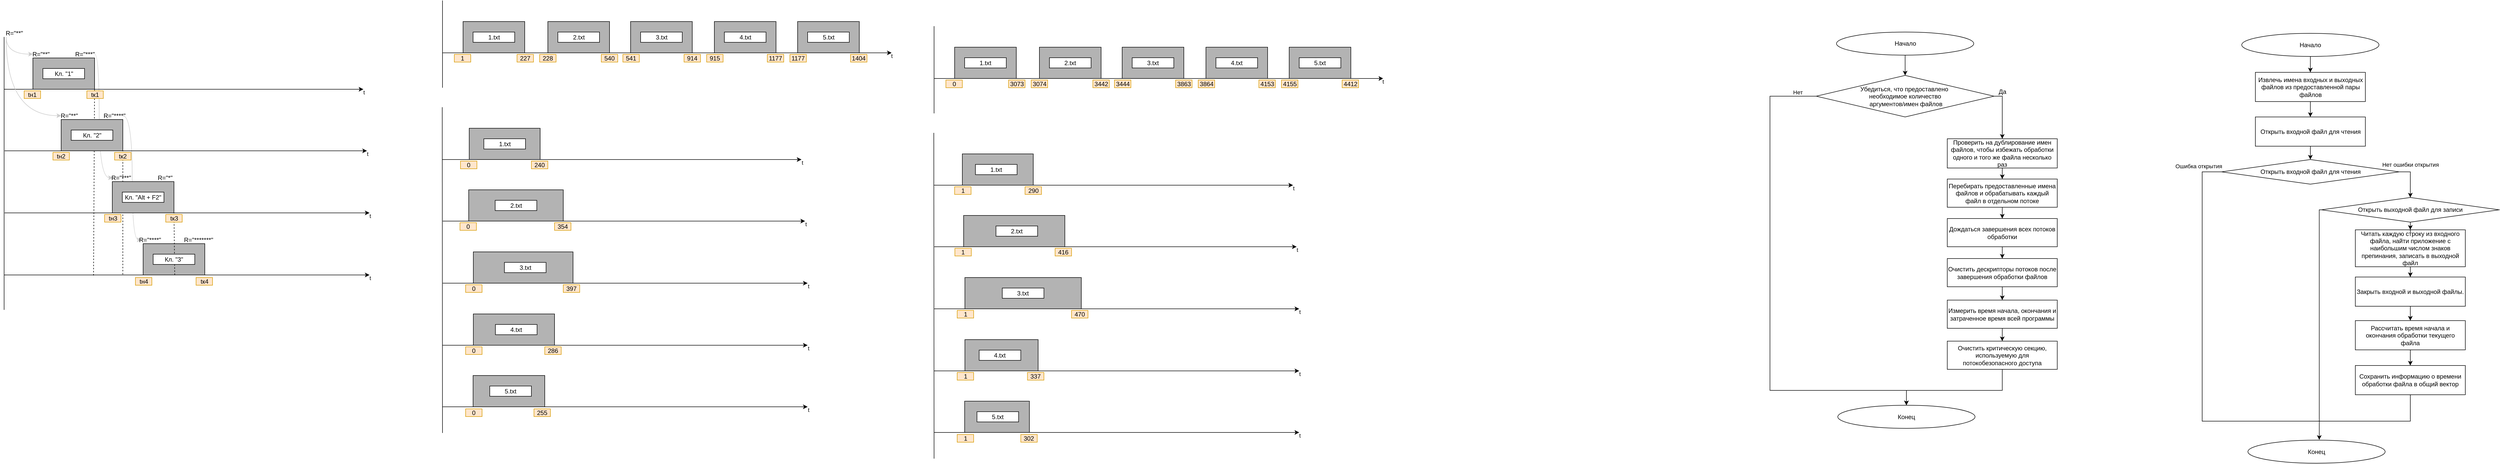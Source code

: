 <mxfile version="24.7.17">
  <diagram name="Страница — 1" id="N7Sg3UH5Ts3uhFPLQ2yA">
    <mxGraphModel dx="1604" dy="941" grid="0" gridSize="10" guides="1" tooltips="1" connect="1" arrows="1" fold="1" page="1" pageScale="1" pageWidth="827" pageHeight="1169" math="0" shadow="0">
      <root>
        <mxCell id="0" />
        <mxCell id="1" parent="0" />
        <mxCell id="wEMUQGd51u5xN57m91uB-100" value="" style="rounded=0;whiteSpace=wrap;html=1;fillColor=#B3B3B3;strokeColor=#000000;" parent="1" vertex="1">
          <mxGeometry x="927" y="386" width="184" height="61" as="geometry" />
        </mxCell>
        <mxCell id="5lqwtr8k2KFm3o20Jcil-53" value="" style="endArrow=classic;html=1;rounded=0;exitX=1;exitY=0.5;exitDx=0;exitDy=0;entryX=0;entryY=0.5;entryDx=0;entryDy=0;edgeStyle=orthogonalEdgeStyle;curved=1;strokeColor=#CCCCCC;" parent="1" source="5lqwtr8k2KFm3o20Jcil-29" target="5lqwtr8k2KFm3o20Jcil-50" edge="1">
          <mxGeometry width="50" height="50" relative="1" as="geometry">
            <mxPoint x="315" y="272" as="sourcePoint" />
            <mxPoint x="365" y="222" as="targetPoint" />
          </mxGeometry>
        </mxCell>
        <mxCell id="5lqwtr8k2KFm3o20Jcil-49" value="" style="endArrow=classic;html=1;rounded=0;exitX=1;exitY=0.5;exitDx=0;exitDy=0;entryX=0;entryY=0.5;entryDx=0;entryDy=0;edgeStyle=orthogonalEdgeStyle;curved=1;strokeColor=#CCCCCC;" parent="1" source="5lqwtr8k2KFm3o20Jcil-25" target="5lqwtr8k2KFm3o20Jcil-40" edge="1">
          <mxGeometry width="50" height="50" relative="1" as="geometry">
            <mxPoint x="257" y="158" as="sourcePoint" />
            <mxPoint x="307" y="108" as="targetPoint" />
            <Array as="points">
              <mxPoint x="208" y="122" />
              <mxPoint x="208" y="362" />
            </Array>
          </mxGeometry>
        </mxCell>
        <mxCell id="5lqwtr8k2KFm3o20Jcil-17" value="" style="endArrow=none;dashed=1;html=1;rounded=0;entryX=1;entryY=1;entryDx=0;entryDy=0;" parent="1" target="5lqwtr8k2KFm3o20Jcil-13" edge="1">
          <mxGeometry width="50" height="50" relative="1" as="geometry">
            <mxPoint x="254" y="551" as="sourcePoint" />
            <mxPoint x="209" y="200" as="targetPoint" />
          </mxGeometry>
        </mxCell>
        <mxCell id="5lqwtr8k2KFm3o20Jcil-14" value="" style="endArrow=none;dashed=1;html=1;rounded=0;entryX=1;entryY=1;entryDx=0;entryDy=0;" parent="1" target="5lqwtr8k2KFm3o20Jcil-11" edge="1">
          <mxGeometry width="50" height="50" relative="1" as="geometry">
            <mxPoint x="197" y="553" as="sourcePoint" />
            <mxPoint x="109" y="235" as="targetPoint" />
          </mxGeometry>
        </mxCell>
        <mxCell id="5lqwtr8k2KFm3o20Jcil-1" value="" style="endArrow=none;html=1;rounded=0;strokeWidth=1;" parent="1" edge="1">
          <mxGeometry width="50" height="50" relative="1" as="geometry">
            <mxPoint x="23" y="620" as="sourcePoint" />
            <mxPoint x="23" y="88" as="targetPoint" />
          </mxGeometry>
        </mxCell>
        <mxCell id="5lqwtr8k2KFm3o20Jcil-3" value="" style="endArrow=classic;html=1;rounded=0;" parent="1" edge="1">
          <mxGeometry width="50" height="50" relative="1" as="geometry">
            <mxPoint x="23" y="190" as="sourcePoint" />
            <mxPoint x="722" y="190" as="targetPoint" />
          </mxGeometry>
        </mxCell>
        <mxCell id="5lqwtr8k2KFm3o20Jcil-4" value="t" style="edgeLabel;html=1;align=center;verticalAlign=middle;resizable=0;points=[];" parent="5lqwtr8k2KFm3o20Jcil-3" vertex="1" connectable="0">
          <mxGeometry x="0.98" y="-2" relative="1" as="geometry">
            <mxPoint x="8" y="4" as="offset" />
          </mxGeometry>
        </mxCell>
        <mxCell id="5lqwtr8k2KFm3o20Jcil-5" value="" style="endArrow=classic;html=1;rounded=0;" parent="1" edge="1">
          <mxGeometry width="50" height="50" relative="1" as="geometry">
            <mxPoint x="24" y="310" as="sourcePoint" />
            <mxPoint x="729" y="310" as="targetPoint" />
          </mxGeometry>
        </mxCell>
        <mxCell id="5lqwtr8k2KFm3o20Jcil-6" value="t" style="edgeLabel;html=1;align=center;verticalAlign=middle;resizable=0;points=[];" parent="5lqwtr8k2KFm3o20Jcil-5" vertex="1" connectable="0">
          <mxGeometry x="0.98" y="-2" relative="1" as="geometry">
            <mxPoint x="8" y="4" as="offset" />
          </mxGeometry>
        </mxCell>
        <mxCell id="5lqwtr8k2KFm3o20Jcil-7" value="" style="endArrow=classic;html=1;rounded=0;" parent="1" edge="1">
          <mxGeometry width="50" height="50" relative="1" as="geometry">
            <mxPoint x="24" y="431" as="sourcePoint" />
            <mxPoint x="734" y="431" as="targetPoint" />
          </mxGeometry>
        </mxCell>
        <mxCell id="5lqwtr8k2KFm3o20Jcil-8" value="t" style="edgeLabel;html=1;align=center;verticalAlign=middle;resizable=0;points=[];" parent="5lqwtr8k2KFm3o20Jcil-7" vertex="1" connectable="0">
          <mxGeometry x="0.98" y="-2" relative="1" as="geometry">
            <mxPoint x="8" y="4" as="offset" />
          </mxGeometry>
        </mxCell>
        <mxCell id="5lqwtr8k2KFm3o20Jcil-9" value="" style="endArrow=classic;html=1;rounded=0;" parent="1" edge="1">
          <mxGeometry width="50" height="50" relative="1" as="geometry">
            <mxPoint x="23" y="552" as="sourcePoint" />
            <mxPoint x="734" y="552" as="targetPoint" />
          </mxGeometry>
        </mxCell>
        <mxCell id="5lqwtr8k2KFm3o20Jcil-10" value="t" style="edgeLabel;html=1;align=center;verticalAlign=middle;resizable=0;points=[];" parent="5lqwtr8k2KFm3o20Jcil-9" vertex="1" connectable="0">
          <mxGeometry x="0.98" y="-2" relative="1" as="geometry">
            <mxPoint x="8" y="4" as="offset" />
          </mxGeometry>
        </mxCell>
        <mxCell id="5lqwtr8k2KFm3o20Jcil-11" value="" style="rounded=0;whiteSpace=wrap;html=1;fillColor=#B3B3B3;strokeColor=#000000;" parent="1" vertex="1">
          <mxGeometry x="79" y="129" width="120" height="61" as="geometry" />
        </mxCell>
        <mxCell id="5lqwtr8k2KFm3o20Jcil-12" value="" style="rounded=0;whiteSpace=wrap;html=1;fillColor=#B3B3B3;strokeColor=#000000;" parent="1" vertex="1">
          <mxGeometry x="233.5" y="370" width="120" height="61" as="geometry" />
        </mxCell>
        <mxCell id="5lqwtr8k2KFm3o20Jcil-13" value="" style="rounded=0;whiteSpace=wrap;html=1;fillColor=#B3B3B3;strokeColor=#000000;" parent="1" vertex="1">
          <mxGeometry x="134" y="249" width="120" height="61" as="geometry" />
        </mxCell>
        <mxCell id="5lqwtr8k2KFm3o20Jcil-18" value="" style="rounded=0;whiteSpace=wrap;html=1;fillColor=#B3B3B3;strokeColor=#000000;" parent="1" vertex="1">
          <mxGeometry x="293.5" y="491" width="120" height="61" as="geometry" />
        </mxCell>
        <mxCell id="5lqwtr8k2KFm3o20Jcil-19" value="" style="endArrow=none;dashed=1;html=1;rounded=0;entryX=1;entryY=1;entryDx=0;entryDy=0;" parent="1" target="5lqwtr8k2KFm3o20Jcil-12" edge="1">
          <mxGeometry width="50" height="50" relative="1" as="geometry">
            <mxPoint x="355" y="552" as="sourcePoint" />
            <mxPoint x="264" y="320" as="targetPoint" />
          </mxGeometry>
        </mxCell>
        <mxCell id="5lqwtr8k2KFm3o20Jcil-20" value="Кл. &quot;1&quot;" style="rounded=0;whiteSpace=wrap;html=1;" parent="1" vertex="1">
          <mxGeometry x="98.5" y="149.5" width="81" height="20" as="geometry" />
        </mxCell>
        <mxCell id="5lqwtr8k2KFm3o20Jcil-21" value="Кл. &quot;2&quot;" style="rounded=0;whiteSpace=wrap;html=1;" parent="1" vertex="1">
          <mxGeometry x="153.5" y="269.5" width="81" height="20" as="geometry" />
        </mxCell>
        <mxCell id="5lqwtr8k2KFm3o20Jcil-22" value="Кл. &quot;Alt + F2&quot;" style="rounded=0;whiteSpace=wrap;html=1;" parent="1" vertex="1">
          <mxGeometry x="253" y="390.5" width="81" height="20" as="geometry" />
        </mxCell>
        <mxCell id="5lqwtr8k2KFm3o20Jcil-23" value="Кл. &quot;3&quot;" style="rounded=0;whiteSpace=wrap;html=1;" parent="1" vertex="1">
          <mxGeometry x="313" y="511.5" width="81" height="20" as="geometry" />
        </mxCell>
        <mxCell id="5lqwtr8k2KFm3o20Jcil-24" value="R=&quot;**&quot;" style="text;html=1;align=center;verticalAlign=middle;whiteSpace=wrap;rounded=0;" parent="1" vertex="1">
          <mxGeometry x="79" y="114" width="32" height="15" as="geometry" />
        </mxCell>
        <mxCell id="5lqwtr8k2KFm3o20Jcil-25" value="R=&quot;***&quot;" style="text;html=1;align=center;verticalAlign=middle;whiteSpace=wrap;rounded=0;" parent="1" vertex="1">
          <mxGeometry x="162" y="114" width="37" height="15" as="geometry" />
        </mxCell>
        <mxCell id="5lqwtr8k2KFm3o20Jcil-28" value="R=&quot;**&quot;" style="text;html=1;align=center;verticalAlign=middle;whiteSpace=wrap;rounded=0;" parent="1" vertex="1">
          <mxGeometry x="134" y="234" width="32" height="15" as="geometry" />
        </mxCell>
        <mxCell id="5lqwtr8k2KFm3o20Jcil-29" value="R=&quot;****&quot;" style="text;html=1;align=center;verticalAlign=middle;whiteSpace=wrap;rounded=0;" parent="1" vertex="1">
          <mxGeometry x="222" y="234" width="32" height="15" as="geometry" />
        </mxCell>
        <mxCell id="5lqwtr8k2KFm3o20Jcil-31" value="tк1" style="text;html=1;align=center;verticalAlign=middle;whiteSpace=wrap;rounded=0;fillColor=#ffe6cc;strokeColor=#d79b00;" parent="1" vertex="1">
          <mxGeometry x="184" y="193" width="32" height="15" as="geometry" />
        </mxCell>
        <mxCell id="5lqwtr8k2KFm3o20Jcil-33" value="tн1" style="text;html=1;align=center;verticalAlign=middle;whiteSpace=wrap;rounded=0;fillColor=#ffe6cc;strokeColor=#d79b00;" parent="1" vertex="1">
          <mxGeometry x="62" y="193" width="32" height="15" as="geometry" />
        </mxCell>
        <mxCell id="5lqwtr8k2KFm3o20Jcil-38" value="tн2" style="text;html=1;align=center;verticalAlign=middle;whiteSpace=wrap;rounded=0;fillColor=#ffe6cc;strokeColor=#d79b00;" parent="1" vertex="1">
          <mxGeometry x="118" y="313" width="32" height="15" as="geometry" />
        </mxCell>
        <mxCell id="5lqwtr8k2KFm3o20Jcil-39" value="tк2" style="text;html=1;align=center;verticalAlign=middle;whiteSpace=wrap;rounded=0;fillColor=#ffe6cc;strokeColor=#d79b00;" parent="1" vertex="1">
          <mxGeometry x="238" y="313" width="32" height="15" as="geometry" />
        </mxCell>
        <mxCell id="5lqwtr8k2KFm3o20Jcil-40" value="R=&quot;***&quot;" style="text;html=1;align=center;verticalAlign=middle;whiteSpace=wrap;rounded=0;" parent="1" vertex="1">
          <mxGeometry x="234.5" y="355" width="32" height="15" as="geometry" />
        </mxCell>
        <mxCell id="5lqwtr8k2KFm3o20Jcil-41" value="R=&quot;*&quot;" style="text;html=1;align=center;verticalAlign=middle;whiteSpace=wrap;rounded=0;" parent="1" vertex="1">
          <mxGeometry x="317" y="355" width="39" height="15" as="geometry" />
        </mxCell>
        <mxCell id="5lqwtr8k2KFm3o20Jcil-42" value="tн3" style="text;html=1;align=center;verticalAlign=middle;whiteSpace=wrap;rounded=0;fillColor=#ffe6cc;strokeColor=#d79b00;" parent="1" vertex="1">
          <mxGeometry x="218.5" y="434" width="32" height="15" as="geometry" />
        </mxCell>
        <mxCell id="5lqwtr8k2KFm3o20Jcil-43" value="tк3" style="text;html=1;align=center;verticalAlign=middle;whiteSpace=wrap;rounded=0;fillColor=#ffe6cc;strokeColor=#d79b00;" parent="1" vertex="1">
          <mxGeometry x="337.5" y="434" width="32" height="15" as="geometry" />
        </mxCell>
        <mxCell id="5lqwtr8k2KFm3o20Jcil-44" value="tк4" style="text;html=1;align=center;verticalAlign=middle;whiteSpace=wrap;rounded=0;fillColor=#ffe6cc;strokeColor=#d79b00;" parent="1" vertex="1">
          <mxGeometry x="396.5" y="557" width="32" height="15" as="geometry" />
        </mxCell>
        <mxCell id="5lqwtr8k2KFm3o20Jcil-45" value="tн4" style="text;html=1;align=center;verticalAlign=middle;whiteSpace=wrap;rounded=0;fillColor=#ffe6cc;strokeColor=#d79b00;" parent="1" vertex="1">
          <mxGeometry x="278.5" y="557" width="32" height="15" as="geometry" />
        </mxCell>
        <mxCell id="5lqwtr8k2KFm3o20Jcil-46" value="R=&quot;**&quot;" style="text;html=1;align=center;verticalAlign=middle;whiteSpace=wrap;rounded=0;" parent="1" vertex="1">
          <mxGeometry x="27" y="73" width="32" height="15" as="geometry" />
        </mxCell>
        <mxCell id="5lqwtr8k2KFm3o20Jcil-47" value="" style="endArrow=classic;html=1;rounded=0;exitX=0;exitY=1;exitDx=0;exitDy=0;entryX=0;entryY=0.5;entryDx=0;entryDy=0;edgeStyle=orthogonalEdgeStyle;curved=1;strokeColor=#CCCCCC;" parent="1" source="5lqwtr8k2KFm3o20Jcil-46" target="5lqwtr8k2KFm3o20Jcil-24" edge="1">
          <mxGeometry width="50" height="50" relative="1" as="geometry">
            <mxPoint x="98" y="141" as="sourcePoint" />
            <mxPoint x="148" y="91" as="targetPoint" />
          </mxGeometry>
        </mxCell>
        <mxCell id="5lqwtr8k2KFm3o20Jcil-48" value="" style="endArrow=classic;html=1;rounded=0;exitX=0;exitY=1;exitDx=0;exitDy=0;entryX=0;entryY=0.5;entryDx=0;entryDy=0;edgeStyle=orthogonalEdgeStyle;curved=1;strokeColor=#CCCCCC;" parent="1" source="5lqwtr8k2KFm3o20Jcil-46" target="5lqwtr8k2KFm3o20Jcil-28" edge="1">
          <mxGeometry width="50" height="50" relative="1" as="geometry">
            <mxPoint x="122" y="70" as="sourcePoint" />
            <mxPoint x="172" y="20" as="targetPoint" />
          </mxGeometry>
        </mxCell>
        <mxCell id="5lqwtr8k2KFm3o20Jcil-50" value="R=&quot;****&quot;" style="text;html=1;align=center;verticalAlign=middle;whiteSpace=wrap;rounded=0;" parent="1" vertex="1">
          <mxGeometry x="290.5" y="476" width="32" height="15" as="geometry" />
        </mxCell>
        <mxCell id="5lqwtr8k2KFm3o20Jcil-51" value="R=&quot;*******&quot;" style="text;html=1;align=center;verticalAlign=middle;whiteSpace=wrap;rounded=0;" parent="1" vertex="1">
          <mxGeometry x="381.5" y="476" width="39" height="15" as="geometry" />
        </mxCell>
        <mxCell id="wEMUQGd51u5xN57m91uB-5" value="" style="endArrow=none;html=1;rounded=0;strokeWidth=1;" parent="1" edge="1">
          <mxGeometry width="50" height="50" relative="1" as="geometry">
            <mxPoint x="876" y="187" as="sourcePoint" />
            <mxPoint x="876" y="17" as="targetPoint" />
          </mxGeometry>
        </mxCell>
        <mxCell id="wEMUQGd51u5xN57m91uB-6" value="" style="endArrow=classic;html=1;rounded=0;" parent="1" edge="1">
          <mxGeometry width="50" height="50" relative="1" as="geometry">
            <mxPoint x="876" y="119" as="sourcePoint" />
            <mxPoint x="1750" y="119" as="targetPoint" />
          </mxGeometry>
        </mxCell>
        <mxCell id="wEMUQGd51u5xN57m91uB-7" value="t" style="edgeLabel;html=1;align=center;verticalAlign=middle;resizable=0;points=[];" parent="wEMUQGd51u5xN57m91uB-6" vertex="1" connectable="0">
          <mxGeometry x="0.98" y="-2" relative="1" as="geometry">
            <mxPoint x="8" y="4" as="offset" />
          </mxGeometry>
        </mxCell>
        <mxCell id="wEMUQGd51u5xN57m91uB-14" value="" style="rounded=0;whiteSpace=wrap;html=1;fillColor=#B3B3B3;strokeColor=#000000;" parent="1" vertex="1">
          <mxGeometry x="916" y="58" width="120" height="61" as="geometry" />
        </mxCell>
        <mxCell id="wEMUQGd51u5xN57m91uB-15" value="" style="rounded=0;whiteSpace=wrap;html=1;fillColor=#B3B3B3;strokeColor=#000000;" parent="1" vertex="1">
          <mxGeometry x="1242" y="58" width="120" height="61" as="geometry" />
        </mxCell>
        <mxCell id="wEMUQGd51u5xN57m91uB-16" value="" style="rounded=0;whiteSpace=wrap;html=1;fillColor=#B3B3B3;strokeColor=#000000;" parent="1" vertex="1">
          <mxGeometry x="1081" y="58" width="120" height="61" as="geometry" />
        </mxCell>
        <mxCell id="wEMUQGd51u5xN57m91uB-17" value="" style="rounded=0;whiteSpace=wrap;html=1;fillColor=#B3B3B3;strokeColor=#000000;" parent="1" vertex="1">
          <mxGeometry x="1405" y="58" width="120" height="61" as="geometry" />
        </mxCell>
        <mxCell id="wEMUQGd51u5xN57m91uB-19" value="1.txt" style="rounded=0;whiteSpace=wrap;html=1;" parent="1" vertex="1">
          <mxGeometry x="935.5" y="78.5" width="81" height="20" as="geometry" />
        </mxCell>
        <mxCell id="wEMUQGd51u5xN57m91uB-20" value="2.txt" style="rounded=0;whiteSpace=wrap;html=1;" parent="1" vertex="1">
          <mxGeometry x="1100.5" y="78.5" width="81" height="20" as="geometry" />
        </mxCell>
        <mxCell id="wEMUQGd51u5xN57m91uB-21" value="3.txt" style="rounded=0;whiteSpace=wrap;html=1;" parent="1" vertex="1">
          <mxGeometry x="1261.5" y="78.5" width="81" height="20" as="geometry" />
        </mxCell>
        <mxCell id="wEMUQGd51u5xN57m91uB-22" value="4.txt" style="rounded=0;whiteSpace=wrap;html=1;" parent="1" vertex="1">
          <mxGeometry x="1424.5" y="78.5" width="81" height="20" as="geometry" />
        </mxCell>
        <mxCell id="wEMUQGd51u5xN57m91uB-27" value="227" style="text;html=1;align=center;verticalAlign=middle;whiteSpace=wrap;rounded=0;fillColor=#ffe6cc;strokeColor=#d79b00;" parent="1" vertex="1">
          <mxGeometry x="1021" y="122" width="32" height="15" as="geometry" />
        </mxCell>
        <mxCell id="wEMUQGd51u5xN57m91uB-28" value="1" style="text;html=1;align=center;verticalAlign=middle;whiteSpace=wrap;rounded=0;fillColor=#ffe6cc;strokeColor=#d79b00;" parent="1" vertex="1">
          <mxGeometry x="899" y="122" width="32" height="15" as="geometry" />
        </mxCell>
        <mxCell id="wEMUQGd51u5xN57m91uB-29" value="228" style="text;html=1;align=center;verticalAlign=middle;whiteSpace=wrap;rounded=0;fillColor=#ffe6cc;strokeColor=#d79b00;" parent="1" vertex="1">
          <mxGeometry x="1065" y="122" width="32" height="15" as="geometry" />
        </mxCell>
        <mxCell id="wEMUQGd51u5xN57m91uB-30" value="540" style="text;html=1;align=center;verticalAlign=middle;whiteSpace=wrap;rounded=0;fillColor=#ffe6cc;strokeColor=#d79b00;" parent="1" vertex="1">
          <mxGeometry x="1185" y="122" width="32" height="15" as="geometry" />
        </mxCell>
        <mxCell id="wEMUQGd51u5xN57m91uB-33" value="541" style="text;html=1;align=center;verticalAlign=middle;whiteSpace=wrap;rounded=0;fillColor=#ffe6cc;strokeColor=#d79b00;" parent="1" vertex="1">
          <mxGeometry x="1227" y="122" width="32" height="15" as="geometry" />
        </mxCell>
        <mxCell id="wEMUQGd51u5xN57m91uB-34" value="914" style="text;html=1;align=center;verticalAlign=middle;whiteSpace=wrap;rounded=0;fillColor=#ffe6cc;strokeColor=#d79b00;" parent="1" vertex="1">
          <mxGeometry x="1346" y="122" width="32" height="15" as="geometry" />
        </mxCell>
        <mxCell id="wEMUQGd51u5xN57m91uB-35" value="1177" style="text;html=1;align=center;verticalAlign=middle;whiteSpace=wrap;rounded=0;fillColor=#ffe6cc;strokeColor=#d79b00;" parent="1" vertex="1">
          <mxGeometry x="1508" y="122" width="32" height="15" as="geometry" />
        </mxCell>
        <mxCell id="wEMUQGd51u5xN57m91uB-36" value="915" style="text;html=1;align=center;verticalAlign=middle;whiteSpace=wrap;rounded=0;fillColor=#ffe6cc;strokeColor=#d79b00;" parent="1" vertex="1">
          <mxGeometry x="1390" y="122" width="32" height="15" as="geometry" />
        </mxCell>
        <mxCell id="wEMUQGd51u5xN57m91uB-42" value="" style="rounded=0;whiteSpace=wrap;html=1;fillColor=#B3B3B3;strokeColor=#000000;" parent="1" vertex="1">
          <mxGeometry x="1567" y="58" width="120" height="61" as="geometry" />
        </mxCell>
        <mxCell id="wEMUQGd51u5xN57m91uB-43" value="5.txt" style="rounded=0;whiteSpace=wrap;html=1;" parent="1" vertex="1">
          <mxGeometry x="1586.5" y="78.5" width="81" height="20" as="geometry" />
        </mxCell>
        <mxCell id="wEMUQGd51u5xN57m91uB-44" value="1404" style="text;html=1;align=center;verticalAlign=middle;whiteSpace=wrap;rounded=0;fillColor=#ffe6cc;strokeColor=#d79b00;" parent="1" vertex="1">
          <mxGeometry x="1670" y="122" width="32" height="15" as="geometry" />
        </mxCell>
        <mxCell id="wEMUQGd51u5xN57m91uB-45" value="1177" style="text;html=1;align=center;verticalAlign=middle;whiteSpace=wrap;rounded=0;fillColor=#ffe6cc;strokeColor=#d79b00;" parent="1" vertex="1">
          <mxGeometry x="1552" y="122" width="32" height="15" as="geometry" />
        </mxCell>
        <mxCell id="wEMUQGd51u5xN57m91uB-52" value="" style="endArrow=none;html=1;rounded=0;strokeWidth=1;" parent="1" edge="1">
          <mxGeometry width="50" height="50" relative="1" as="geometry">
            <mxPoint x="876" y="860" as="sourcePoint" />
            <mxPoint x="875.5" y="225" as="targetPoint" />
          </mxGeometry>
        </mxCell>
        <mxCell id="wEMUQGd51u5xN57m91uB-53" value="" style="endArrow=classic;html=1;rounded=0;" parent="1" edge="1">
          <mxGeometry width="50" height="50" relative="1" as="geometry">
            <mxPoint x="875.5" y="327" as="sourcePoint" />
            <mxPoint x="1574.5" y="327" as="targetPoint" />
          </mxGeometry>
        </mxCell>
        <mxCell id="wEMUQGd51u5xN57m91uB-54" value="t" style="edgeLabel;html=1;align=center;verticalAlign=middle;resizable=0;points=[];" parent="wEMUQGd51u5xN57m91uB-53" vertex="1" connectable="0">
          <mxGeometry x="0.98" y="-2" relative="1" as="geometry">
            <mxPoint x="8" y="4" as="offset" />
          </mxGeometry>
        </mxCell>
        <mxCell id="wEMUQGd51u5xN57m91uB-55" value="" style="endArrow=classic;html=1;rounded=0;" parent="1" edge="1">
          <mxGeometry width="50" height="50" relative="1" as="geometry">
            <mxPoint x="876.5" y="447" as="sourcePoint" />
            <mxPoint x="1581.5" y="447" as="targetPoint" />
          </mxGeometry>
        </mxCell>
        <mxCell id="wEMUQGd51u5xN57m91uB-56" value="t" style="edgeLabel;html=1;align=center;verticalAlign=middle;resizable=0;points=[];" parent="wEMUQGd51u5xN57m91uB-55" vertex="1" connectable="0">
          <mxGeometry x="0.98" y="-2" relative="1" as="geometry">
            <mxPoint x="8" y="4" as="offset" />
          </mxGeometry>
        </mxCell>
        <mxCell id="wEMUQGd51u5xN57m91uB-57" value="" style="endArrow=classic;html=1;rounded=0;" parent="1" edge="1">
          <mxGeometry width="50" height="50" relative="1" as="geometry">
            <mxPoint x="876.5" y="568" as="sourcePoint" />
            <mxPoint x="1586.5" y="568" as="targetPoint" />
          </mxGeometry>
        </mxCell>
        <mxCell id="wEMUQGd51u5xN57m91uB-58" value="t" style="edgeLabel;html=1;align=center;verticalAlign=middle;resizable=0;points=[];" parent="wEMUQGd51u5xN57m91uB-57" vertex="1" connectable="0">
          <mxGeometry x="0.98" y="-2" relative="1" as="geometry">
            <mxPoint x="8" y="4" as="offset" />
          </mxGeometry>
        </mxCell>
        <mxCell id="wEMUQGd51u5xN57m91uB-59" value="" style="endArrow=classic;html=1;rounded=0;" parent="1" edge="1">
          <mxGeometry width="50" height="50" relative="1" as="geometry">
            <mxPoint x="875.5" y="689" as="sourcePoint" />
            <mxPoint x="1586.5" y="689" as="targetPoint" />
          </mxGeometry>
        </mxCell>
        <mxCell id="wEMUQGd51u5xN57m91uB-60" value="t" style="edgeLabel;html=1;align=center;verticalAlign=middle;resizable=0;points=[];" parent="wEMUQGd51u5xN57m91uB-59" vertex="1" connectable="0">
          <mxGeometry x="0.98" y="-2" relative="1" as="geometry">
            <mxPoint x="8" y="4" as="offset" />
          </mxGeometry>
        </mxCell>
        <mxCell id="wEMUQGd51u5xN57m91uB-61" value="" style="rounded=0;whiteSpace=wrap;html=1;fillColor=#B3B3B3;strokeColor=#000000;" parent="1" vertex="1">
          <mxGeometry x="928" y="266" width="138" height="61" as="geometry" />
        </mxCell>
        <mxCell id="wEMUQGd51u5xN57m91uB-62" value="" style="rounded=0;whiteSpace=wrap;html=1;fillColor=#B3B3B3;strokeColor=#000000;" parent="1" vertex="1">
          <mxGeometry x="936" y="507" width="194" height="61" as="geometry" />
        </mxCell>
        <mxCell id="wEMUQGd51u5xN57m91uB-64" value="" style="rounded=0;whiteSpace=wrap;html=1;fillColor=#B3B3B3;strokeColor=#000000;" parent="1" vertex="1">
          <mxGeometry x="936" y="628" width="158" height="61" as="geometry" />
        </mxCell>
        <mxCell id="wEMUQGd51u5xN57m91uB-66" value="1.txt" style="rounded=0;whiteSpace=wrap;html=1;" parent="1" vertex="1">
          <mxGeometry x="956.5" y="286.5" width="81" height="20" as="geometry" />
        </mxCell>
        <mxCell id="wEMUQGd51u5xN57m91uB-67" value="2.txt" style="rounded=0;whiteSpace=wrap;html=1;" parent="1" vertex="1">
          <mxGeometry x="978.5" y="406.5" width="81" height="20" as="geometry" />
        </mxCell>
        <mxCell id="wEMUQGd51u5xN57m91uB-68" value="3.txt" style="rounded=0;whiteSpace=wrap;html=1;" parent="1" vertex="1">
          <mxGeometry x="996.5" y="527.5" width="81" height="20" as="geometry" />
        </mxCell>
        <mxCell id="wEMUQGd51u5xN57m91uB-69" value="4.txt" style="rounded=0;whiteSpace=wrap;html=1;" parent="1" vertex="1">
          <mxGeometry x="979" y="648.5" width="81" height="20" as="geometry" />
        </mxCell>
        <mxCell id="wEMUQGd51u5xN57m91uB-74" value="240" style="text;html=1;align=center;verticalAlign=middle;whiteSpace=wrap;rounded=0;fillColor=#ffe6cc;strokeColor=#d79b00;" parent="1" vertex="1">
          <mxGeometry x="1049" y="330" width="32" height="15" as="geometry" />
        </mxCell>
        <mxCell id="wEMUQGd51u5xN57m91uB-75" value="0" style="text;html=1;align=center;verticalAlign=middle;whiteSpace=wrap;rounded=0;fillColor=#ffe6cc;strokeColor=#d79b00;" parent="1" vertex="1">
          <mxGeometry x="911" y="330" width="32" height="15" as="geometry" />
        </mxCell>
        <mxCell id="wEMUQGd51u5xN57m91uB-76" value="0" style="text;html=1;align=center;verticalAlign=middle;whiteSpace=wrap;rounded=0;fillColor=#ffe6cc;strokeColor=#d79b00;" parent="1" vertex="1">
          <mxGeometry x="910" y="450" width="32" height="15" as="geometry" />
        </mxCell>
        <mxCell id="wEMUQGd51u5xN57m91uB-77" value="354" style="text;html=1;align=center;verticalAlign=middle;whiteSpace=wrap;rounded=0;fillColor=#ffe6cc;strokeColor=#d79b00;" parent="1" vertex="1">
          <mxGeometry x="1094" y="450" width="32" height="15" as="geometry" />
        </mxCell>
        <mxCell id="wEMUQGd51u5xN57m91uB-80" value="0" style="text;html=1;align=center;verticalAlign=middle;whiteSpace=wrap;rounded=0;fillColor=#ffe6cc;strokeColor=#d79b00;" parent="1" vertex="1">
          <mxGeometry x="921" y="571" width="32" height="15" as="geometry" />
        </mxCell>
        <mxCell id="wEMUQGd51u5xN57m91uB-81" value="397" style="text;html=1;align=center;verticalAlign=middle;whiteSpace=wrap;rounded=0;fillColor=#ffe6cc;strokeColor=#d79b00;" parent="1" vertex="1">
          <mxGeometry x="1111" y="571" width="32" height="15" as="geometry" />
        </mxCell>
        <mxCell id="wEMUQGd51u5xN57m91uB-82" value="286" style="text;html=1;align=center;verticalAlign=middle;whiteSpace=wrap;rounded=0;fillColor=#ffe6cc;strokeColor=#d79b00;" parent="1" vertex="1">
          <mxGeometry x="1075" y="692" width="32" height="15" as="geometry" />
        </mxCell>
        <mxCell id="wEMUQGd51u5xN57m91uB-83" value="0" style="text;html=1;align=center;verticalAlign=middle;whiteSpace=wrap;rounded=0;fillColor=#ffe6cc;strokeColor=#d79b00;" parent="1" vertex="1">
          <mxGeometry x="921" y="692" width="32" height="15" as="geometry" />
        </mxCell>
        <mxCell id="wEMUQGd51u5xN57m91uB-93" value="" style="endArrow=classic;html=1;rounded=0;" parent="1" edge="1">
          <mxGeometry width="50" height="50" relative="1" as="geometry">
            <mxPoint x="875.5" y="809" as="sourcePoint" />
            <mxPoint x="1586.5" y="809" as="targetPoint" />
          </mxGeometry>
        </mxCell>
        <mxCell id="wEMUQGd51u5xN57m91uB-94" value="t" style="edgeLabel;html=1;align=center;verticalAlign=middle;resizable=0;points=[];" parent="wEMUQGd51u5xN57m91uB-93" vertex="1" connectable="0">
          <mxGeometry x="0.98" y="-2" relative="1" as="geometry">
            <mxPoint x="8" y="4" as="offset" />
          </mxGeometry>
        </mxCell>
        <mxCell id="wEMUQGd51u5xN57m91uB-95" value="" style="rounded=0;whiteSpace=wrap;html=1;fillColor=#B3B3B3;strokeColor=#000000;" parent="1" vertex="1">
          <mxGeometry x="935.5" y="748" width="139.5" height="61" as="geometry" />
        </mxCell>
        <mxCell id="wEMUQGd51u5xN57m91uB-96" value="5.txt" style="rounded=0;whiteSpace=wrap;html=1;" parent="1" vertex="1">
          <mxGeometry x="968" y="768.5" width="81" height="20" as="geometry" />
        </mxCell>
        <mxCell id="wEMUQGd51u5xN57m91uB-97" value="255" style="text;html=1;align=center;verticalAlign=middle;whiteSpace=wrap;rounded=0;fillColor=#ffe6cc;strokeColor=#d79b00;" parent="1" vertex="1">
          <mxGeometry x="1054" y="813" width="32" height="15" as="geometry" />
        </mxCell>
        <mxCell id="wEMUQGd51u5xN57m91uB-98" value="0" style="text;html=1;align=center;verticalAlign=middle;whiteSpace=wrap;rounded=0;fillColor=#ffe6cc;strokeColor=#d79b00;" parent="1" vertex="1">
          <mxGeometry x="921" y="813" width="32" height="15" as="geometry" />
        </mxCell>
        <mxCell id="wEMUQGd51u5xN57m91uB-104" value="" style="rounded=0;whiteSpace=wrap;html=1;fillColor=#B3B3B3;strokeColor=#000000;" parent="1" vertex="1">
          <mxGeometry x="1890" y="436" width="197" height="61" as="geometry" />
        </mxCell>
        <mxCell id="wEMUQGd51u5xN57m91uB-105" value="" style="endArrow=none;html=1;rounded=0;strokeWidth=1;" parent="1" edge="1">
          <mxGeometry width="50" height="50" relative="1" as="geometry">
            <mxPoint x="1832.5" y="237" as="sourcePoint" />
            <mxPoint x="1832.5" y="67" as="targetPoint" />
          </mxGeometry>
        </mxCell>
        <mxCell id="wEMUQGd51u5xN57m91uB-106" value="" style="endArrow=classic;html=1;rounded=0;" parent="1" edge="1">
          <mxGeometry width="50" height="50" relative="1" as="geometry">
            <mxPoint x="1832.5" y="169" as="sourcePoint" />
            <mxPoint x="2706.5" y="169" as="targetPoint" />
          </mxGeometry>
        </mxCell>
        <mxCell id="wEMUQGd51u5xN57m91uB-107" value="t" style="edgeLabel;html=1;align=center;verticalAlign=middle;resizable=0;points=[];" parent="wEMUQGd51u5xN57m91uB-106" vertex="1" connectable="0">
          <mxGeometry x="0.98" y="-2" relative="1" as="geometry">
            <mxPoint x="8" y="4" as="offset" />
          </mxGeometry>
        </mxCell>
        <mxCell id="wEMUQGd51u5xN57m91uB-108" value="" style="rounded=0;whiteSpace=wrap;html=1;fillColor=#B3B3B3;strokeColor=#000000;" parent="1" vertex="1">
          <mxGeometry x="1872.5" y="108" width="120" height="61" as="geometry" />
        </mxCell>
        <mxCell id="wEMUQGd51u5xN57m91uB-109" value="" style="rounded=0;whiteSpace=wrap;html=1;fillColor=#B3B3B3;strokeColor=#000000;" parent="1" vertex="1">
          <mxGeometry x="2198.5" y="108" width="120" height="61" as="geometry" />
        </mxCell>
        <mxCell id="wEMUQGd51u5xN57m91uB-110" value="" style="rounded=0;whiteSpace=wrap;html=1;fillColor=#B3B3B3;strokeColor=#000000;" parent="1" vertex="1">
          <mxGeometry x="2037.5" y="108" width="120" height="61" as="geometry" />
        </mxCell>
        <mxCell id="wEMUQGd51u5xN57m91uB-111" value="" style="rounded=0;whiteSpace=wrap;html=1;fillColor=#B3B3B3;strokeColor=#000000;" parent="1" vertex="1">
          <mxGeometry x="2361.5" y="108" width="120" height="61" as="geometry" />
        </mxCell>
        <mxCell id="wEMUQGd51u5xN57m91uB-112" value="1.txt" style="rounded=0;whiteSpace=wrap;html=1;" parent="1" vertex="1">
          <mxGeometry x="1892" y="128.5" width="81" height="20" as="geometry" />
        </mxCell>
        <mxCell id="wEMUQGd51u5xN57m91uB-113" value="2.txt" style="rounded=0;whiteSpace=wrap;html=1;" parent="1" vertex="1">
          <mxGeometry x="2057" y="128.5" width="81" height="20" as="geometry" />
        </mxCell>
        <mxCell id="wEMUQGd51u5xN57m91uB-114" value="3.txt" style="rounded=0;whiteSpace=wrap;html=1;" parent="1" vertex="1">
          <mxGeometry x="2218" y="128.5" width="81" height="20" as="geometry" />
        </mxCell>
        <mxCell id="wEMUQGd51u5xN57m91uB-115" value="4.txt" style="rounded=0;whiteSpace=wrap;html=1;" parent="1" vertex="1">
          <mxGeometry x="2381" y="128.5" width="81" height="20" as="geometry" />
        </mxCell>
        <mxCell id="wEMUQGd51u5xN57m91uB-116" value="3073" style="text;html=1;align=center;verticalAlign=middle;whiteSpace=wrap;rounded=0;fillColor=#ffe6cc;strokeColor=#d79b00;" parent="1" vertex="1">
          <mxGeometry x="1977.5" y="172" width="32" height="15" as="geometry" />
        </mxCell>
        <mxCell id="wEMUQGd51u5xN57m91uB-117" value="0" style="text;html=1;align=center;verticalAlign=middle;whiteSpace=wrap;rounded=0;fillColor=#ffe6cc;strokeColor=#d79b00;" parent="1" vertex="1">
          <mxGeometry x="1855.5" y="172" width="32" height="15" as="geometry" />
        </mxCell>
        <mxCell id="wEMUQGd51u5xN57m91uB-118" value="3074" style="text;html=1;align=center;verticalAlign=middle;whiteSpace=wrap;rounded=0;fillColor=#ffe6cc;strokeColor=#d79b00;" parent="1" vertex="1">
          <mxGeometry x="2021.5" y="172" width="32" height="15" as="geometry" />
        </mxCell>
        <mxCell id="wEMUQGd51u5xN57m91uB-119" value="3442" style="text;html=1;align=center;verticalAlign=middle;whiteSpace=wrap;rounded=0;fillColor=#ffe6cc;strokeColor=#d79b00;" parent="1" vertex="1">
          <mxGeometry x="2141.5" y="172" width="32" height="15" as="geometry" />
        </mxCell>
        <mxCell id="wEMUQGd51u5xN57m91uB-120" value="3444" style="text;html=1;align=center;verticalAlign=middle;whiteSpace=wrap;rounded=0;fillColor=#ffe6cc;strokeColor=#d79b00;" parent="1" vertex="1">
          <mxGeometry x="2183.5" y="172" width="32" height="15" as="geometry" />
        </mxCell>
        <mxCell id="wEMUQGd51u5xN57m91uB-121" value="3863" style="text;html=1;align=center;verticalAlign=middle;whiteSpace=wrap;rounded=0;fillColor=#ffe6cc;strokeColor=#d79b00;" parent="1" vertex="1">
          <mxGeometry x="2302.5" y="172" width="32" height="15" as="geometry" />
        </mxCell>
        <mxCell id="wEMUQGd51u5xN57m91uB-122" value="4153" style="text;html=1;align=center;verticalAlign=middle;whiteSpace=wrap;rounded=0;fillColor=#ffe6cc;strokeColor=#d79b00;" parent="1" vertex="1">
          <mxGeometry x="2464.5" y="172" width="32" height="15" as="geometry" />
        </mxCell>
        <mxCell id="wEMUQGd51u5xN57m91uB-123" value="3864" style="text;html=1;align=center;verticalAlign=middle;whiteSpace=wrap;rounded=0;fillColor=#ffe6cc;strokeColor=#d79b00;" parent="1" vertex="1">
          <mxGeometry x="2346.5" y="172" width="32" height="15" as="geometry" />
        </mxCell>
        <mxCell id="wEMUQGd51u5xN57m91uB-124" value="" style="rounded=0;whiteSpace=wrap;html=1;fillColor=#B3B3B3;strokeColor=#000000;" parent="1" vertex="1">
          <mxGeometry x="2523.5" y="108" width="120" height="61" as="geometry" />
        </mxCell>
        <mxCell id="wEMUQGd51u5xN57m91uB-125" value="5.txt" style="rounded=0;whiteSpace=wrap;html=1;" parent="1" vertex="1">
          <mxGeometry x="2543" y="128.5" width="81" height="20" as="geometry" />
        </mxCell>
        <mxCell id="wEMUQGd51u5xN57m91uB-126" value="4412" style="text;html=1;align=center;verticalAlign=middle;whiteSpace=wrap;rounded=0;fillColor=#ffe6cc;strokeColor=#d79b00;" parent="1" vertex="1">
          <mxGeometry x="2626.5" y="172" width="32" height="15" as="geometry" />
        </mxCell>
        <mxCell id="wEMUQGd51u5xN57m91uB-127" value="4155" style="text;html=1;align=center;verticalAlign=middle;whiteSpace=wrap;rounded=0;fillColor=#ffe6cc;strokeColor=#d79b00;" parent="1" vertex="1">
          <mxGeometry x="2508.5" y="172" width="32" height="15" as="geometry" />
        </mxCell>
        <mxCell id="wEMUQGd51u5xN57m91uB-128" value="" style="endArrow=none;html=1;rounded=0;strokeWidth=1;" parent="1" edge="1">
          <mxGeometry width="50" height="50" relative="1" as="geometry">
            <mxPoint x="1832.5" y="910" as="sourcePoint" />
            <mxPoint x="1832" y="275" as="targetPoint" />
          </mxGeometry>
        </mxCell>
        <mxCell id="wEMUQGd51u5xN57m91uB-129" value="" style="endArrow=classic;html=1;rounded=0;" parent="1" edge="1">
          <mxGeometry width="50" height="50" relative="1" as="geometry">
            <mxPoint x="1832" y="377" as="sourcePoint" />
            <mxPoint x="2531" y="377" as="targetPoint" />
          </mxGeometry>
        </mxCell>
        <mxCell id="wEMUQGd51u5xN57m91uB-130" value="t" style="edgeLabel;html=1;align=center;verticalAlign=middle;resizable=0;points=[];" parent="wEMUQGd51u5xN57m91uB-129" vertex="1" connectable="0">
          <mxGeometry x="0.98" y="-2" relative="1" as="geometry">
            <mxPoint x="8" y="4" as="offset" />
          </mxGeometry>
        </mxCell>
        <mxCell id="wEMUQGd51u5xN57m91uB-131" value="" style="endArrow=classic;html=1;rounded=0;" parent="1" edge="1">
          <mxGeometry width="50" height="50" relative="1" as="geometry">
            <mxPoint x="1833" y="497" as="sourcePoint" />
            <mxPoint x="2538" y="497" as="targetPoint" />
          </mxGeometry>
        </mxCell>
        <mxCell id="wEMUQGd51u5xN57m91uB-132" value="t" style="edgeLabel;html=1;align=center;verticalAlign=middle;resizable=0;points=[];" parent="wEMUQGd51u5xN57m91uB-131" vertex="1" connectable="0">
          <mxGeometry x="0.98" y="-2" relative="1" as="geometry">
            <mxPoint x="8" y="4" as="offset" />
          </mxGeometry>
        </mxCell>
        <mxCell id="wEMUQGd51u5xN57m91uB-133" value="" style="endArrow=classic;html=1;rounded=0;" parent="1" edge="1">
          <mxGeometry width="50" height="50" relative="1" as="geometry">
            <mxPoint x="1833" y="618" as="sourcePoint" />
            <mxPoint x="2543" y="618" as="targetPoint" />
          </mxGeometry>
        </mxCell>
        <mxCell id="wEMUQGd51u5xN57m91uB-134" value="t" style="edgeLabel;html=1;align=center;verticalAlign=middle;resizable=0;points=[];" parent="wEMUQGd51u5xN57m91uB-133" vertex="1" connectable="0">
          <mxGeometry x="0.98" y="-2" relative="1" as="geometry">
            <mxPoint x="8" y="4" as="offset" />
          </mxGeometry>
        </mxCell>
        <mxCell id="wEMUQGd51u5xN57m91uB-135" value="" style="endArrow=classic;html=1;rounded=0;" parent="1" edge="1">
          <mxGeometry width="50" height="50" relative="1" as="geometry">
            <mxPoint x="1832" y="739" as="sourcePoint" />
            <mxPoint x="2543" y="739" as="targetPoint" />
          </mxGeometry>
        </mxCell>
        <mxCell id="wEMUQGd51u5xN57m91uB-136" value="t" style="edgeLabel;html=1;align=center;verticalAlign=middle;resizable=0;points=[];" parent="wEMUQGd51u5xN57m91uB-135" vertex="1" connectable="0">
          <mxGeometry x="0.98" y="-2" relative="1" as="geometry">
            <mxPoint x="8" y="4" as="offset" />
          </mxGeometry>
        </mxCell>
        <mxCell id="wEMUQGd51u5xN57m91uB-137" value="" style="rounded=0;whiteSpace=wrap;html=1;fillColor=#B3B3B3;strokeColor=#000000;" parent="1" vertex="1">
          <mxGeometry x="1887.5" y="316" width="138" height="61" as="geometry" />
        </mxCell>
        <mxCell id="wEMUQGd51u5xN57m91uB-138" value="" style="rounded=0;whiteSpace=wrap;html=1;fillColor=#B3B3B3;strokeColor=#000000;" parent="1" vertex="1">
          <mxGeometry x="1892.5" y="557" width="226.5" height="61" as="geometry" />
        </mxCell>
        <mxCell id="wEMUQGd51u5xN57m91uB-139" value="" style="rounded=0;whiteSpace=wrap;html=1;fillColor=#B3B3B3;strokeColor=#000000;" parent="1" vertex="1">
          <mxGeometry x="1892.5" y="678" width="142.5" height="61" as="geometry" />
        </mxCell>
        <mxCell id="wEMUQGd51u5xN57m91uB-140" value="1.txt" style="rounded=0;whiteSpace=wrap;html=1;" parent="1" vertex="1">
          <mxGeometry x="1913" y="336.5" width="81" height="20" as="geometry" />
        </mxCell>
        <mxCell id="wEMUQGd51u5xN57m91uB-141" value="2.txt" style="rounded=0;whiteSpace=wrap;html=1;" parent="1" vertex="1">
          <mxGeometry x="1953" y="456.5" width="81" height="20" as="geometry" />
        </mxCell>
        <mxCell id="wEMUQGd51u5xN57m91uB-142" value="3.txt" style="rounded=0;whiteSpace=wrap;html=1;" parent="1" vertex="1">
          <mxGeometry x="1965.25" y="577.5" width="81" height="20" as="geometry" />
        </mxCell>
        <mxCell id="wEMUQGd51u5xN57m91uB-143" value="4.txt" style="rounded=0;whiteSpace=wrap;html=1;" parent="1" vertex="1">
          <mxGeometry x="1920.25" y="698.5" width="81" height="20" as="geometry" />
        </mxCell>
        <mxCell id="wEMUQGd51u5xN57m91uB-144" value="290" style="text;html=1;align=center;verticalAlign=middle;whiteSpace=wrap;rounded=0;fillColor=#ffe6cc;strokeColor=#d79b00;" parent="1" vertex="1">
          <mxGeometry x="2009.5" y="380" width="32" height="15" as="geometry" />
        </mxCell>
        <mxCell id="wEMUQGd51u5xN57m91uB-145" value="1" style="text;html=1;align=center;verticalAlign=middle;whiteSpace=wrap;rounded=0;fillColor=#ffe6cc;strokeColor=#d79b00;" parent="1" vertex="1">
          <mxGeometry x="1872.5" y="380" width="32" height="15" as="geometry" />
        </mxCell>
        <mxCell id="wEMUQGd51u5xN57m91uB-146" value="1" style="text;html=1;align=center;verticalAlign=middle;whiteSpace=wrap;rounded=0;fillColor=#ffe6cc;strokeColor=#d79b00;" parent="1" vertex="1">
          <mxGeometry x="1873" y="500" width="32" height="15" as="geometry" />
        </mxCell>
        <mxCell id="wEMUQGd51u5xN57m91uB-147" value="416" style="text;html=1;align=center;verticalAlign=middle;whiteSpace=wrap;rounded=0;fillColor=#ffe6cc;strokeColor=#d79b00;" parent="1" vertex="1">
          <mxGeometry x="2068" y="500" width="32" height="15" as="geometry" />
        </mxCell>
        <mxCell id="wEMUQGd51u5xN57m91uB-148" value="1" style="text;html=1;align=center;verticalAlign=middle;whiteSpace=wrap;rounded=0;fillColor=#ffe6cc;strokeColor=#d79b00;" parent="1" vertex="1">
          <mxGeometry x="1877.5" y="621" width="32" height="15" as="geometry" />
        </mxCell>
        <mxCell id="wEMUQGd51u5xN57m91uB-149" value="470" style="text;html=1;align=center;verticalAlign=middle;whiteSpace=wrap;rounded=0;fillColor=#ffe6cc;strokeColor=#d79b00;" parent="1" vertex="1">
          <mxGeometry x="2100" y="621" width="32" height="15" as="geometry" />
        </mxCell>
        <mxCell id="wEMUQGd51u5xN57m91uB-150" value="337" style="text;html=1;align=center;verticalAlign=middle;whiteSpace=wrap;rounded=0;fillColor=#ffe6cc;strokeColor=#d79b00;" parent="1" vertex="1">
          <mxGeometry x="2014.25" y="742" width="32" height="15" as="geometry" />
        </mxCell>
        <mxCell id="wEMUQGd51u5xN57m91uB-151" value="1" style="text;html=1;align=center;verticalAlign=middle;whiteSpace=wrap;rounded=0;fillColor=#ffe6cc;strokeColor=#d79b00;" parent="1" vertex="1">
          <mxGeometry x="1877.5" y="742" width="32" height="15" as="geometry" />
        </mxCell>
        <mxCell id="wEMUQGd51u5xN57m91uB-152" value="" style="endArrow=classic;html=1;rounded=0;" parent="1" edge="1">
          <mxGeometry width="50" height="50" relative="1" as="geometry">
            <mxPoint x="1832" y="859" as="sourcePoint" />
            <mxPoint x="2543" y="859" as="targetPoint" />
          </mxGeometry>
        </mxCell>
        <mxCell id="wEMUQGd51u5xN57m91uB-153" value="t" style="edgeLabel;html=1;align=center;verticalAlign=middle;resizable=0;points=[];" parent="wEMUQGd51u5xN57m91uB-152" vertex="1" connectable="0">
          <mxGeometry x="0.98" y="-2" relative="1" as="geometry">
            <mxPoint x="8" y="4" as="offset" />
          </mxGeometry>
        </mxCell>
        <mxCell id="wEMUQGd51u5xN57m91uB-154" value="" style="rounded=0;whiteSpace=wrap;html=1;fillColor=#B3B3B3;strokeColor=#000000;" parent="1" vertex="1">
          <mxGeometry x="1892" y="798" width="126" height="61" as="geometry" />
        </mxCell>
        <mxCell id="wEMUQGd51u5xN57m91uB-155" value="5.txt" style="rounded=0;whiteSpace=wrap;html=1;" parent="1" vertex="1">
          <mxGeometry x="1916" y="818.5" width="81" height="20" as="geometry" />
        </mxCell>
        <mxCell id="wEMUQGd51u5xN57m91uB-156" value="302" style="text;html=1;align=center;verticalAlign=middle;whiteSpace=wrap;rounded=0;fillColor=#ffe6cc;strokeColor=#d79b00;" parent="1" vertex="1">
          <mxGeometry x="2001.25" y="863" width="32" height="15" as="geometry" />
        </mxCell>
        <mxCell id="wEMUQGd51u5xN57m91uB-157" value="1" style="text;html=1;align=center;verticalAlign=middle;whiteSpace=wrap;rounded=0;fillColor=#ffe6cc;strokeColor=#d79b00;" parent="1" vertex="1">
          <mxGeometry x="1877.5" y="863" width="32" height="15" as="geometry" />
        </mxCell>
        <mxCell id="GsXsnlRsmcOhL5iQExjF-22" style="edgeStyle=orthogonalEdgeStyle;rounded=0;orthogonalLoop=1;jettySize=auto;html=1;entryX=0.5;entryY=0;entryDx=0;entryDy=0;" parent="1" source="GsXsnlRsmcOhL5iQExjF-1" target="GsXsnlRsmcOhL5iQExjF-9" edge="1">
          <mxGeometry relative="1" as="geometry" />
        </mxCell>
        <mxCell id="GsXsnlRsmcOhL5iQExjF-1" value="Начало" style="ellipse;whiteSpace=wrap;html=1;" parent="1" vertex="1">
          <mxGeometry x="3588.5" y="78.5" width="267" height="45" as="geometry" />
        </mxCell>
        <mxCell id="GsXsnlRsmcOhL5iQExjF-13" style="edgeStyle=orthogonalEdgeStyle;rounded=0;orthogonalLoop=1;jettySize=auto;html=1;entryX=0.5;entryY=0;entryDx=0;entryDy=0;" parent="1" source="GsXsnlRsmcOhL5iQExjF-3" target="GsXsnlRsmcOhL5iQExjF-4" edge="1">
          <mxGeometry relative="1" as="geometry" />
        </mxCell>
        <mxCell id="GsXsnlRsmcOhL5iQExjF-3" value="Проверить на дублирование имен файлов, чтобы избежать обработки одного и того же файла несколько раз" style="rounded=0;whiteSpace=wrap;html=1;" parent="1" vertex="1">
          <mxGeometry x="3804" y="286.5" width="214" height="57" as="geometry" />
        </mxCell>
        <mxCell id="GsXsnlRsmcOhL5iQExjF-14" style="edgeStyle=orthogonalEdgeStyle;rounded=0;orthogonalLoop=1;jettySize=auto;html=1;entryX=0.5;entryY=0;entryDx=0;entryDy=0;" parent="1" source="GsXsnlRsmcOhL5iQExjF-4" target="GsXsnlRsmcOhL5iQExjF-5" edge="1">
          <mxGeometry relative="1" as="geometry" />
        </mxCell>
        <mxCell id="GsXsnlRsmcOhL5iQExjF-4" value="Перебирать предоставленные имена файлов и обрабатывать каждый файл в отдельном потоке" style="rounded=0;whiteSpace=wrap;html=1;" parent="1" vertex="1">
          <mxGeometry x="3804" y="365" width="214" height="55" as="geometry" />
        </mxCell>
        <mxCell id="GsXsnlRsmcOhL5iQExjF-15" style="edgeStyle=orthogonalEdgeStyle;rounded=0;orthogonalLoop=1;jettySize=auto;html=1;entryX=0.5;entryY=0;entryDx=0;entryDy=0;" parent="1" source="GsXsnlRsmcOhL5iQExjF-5" target="GsXsnlRsmcOhL5iQExjF-6" edge="1">
          <mxGeometry relative="1" as="geometry" />
        </mxCell>
        <mxCell id="GsXsnlRsmcOhL5iQExjF-5" value="Дождаться завершения всех потоков обработки" style="rounded=0;whiteSpace=wrap;html=1;" parent="1" vertex="1">
          <mxGeometry x="3804" y="442" width="214" height="55" as="geometry" />
        </mxCell>
        <mxCell id="GsXsnlRsmcOhL5iQExjF-16" style="edgeStyle=orthogonalEdgeStyle;rounded=0;orthogonalLoop=1;jettySize=auto;html=1;entryX=0.5;entryY=0;entryDx=0;entryDy=0;" parent="1" source="GsXsnlRsmcOhL5iQExjF-6" target="GsXsnlRsmcOhL5iQExjF-7" edge="1">
          <mxGeometry relative="1" as="geometry" />
        </mxCell>
        <mxCell id="GsXsnlRsmcOhL5iQExjF-6" value="Очистить дескрипторы потоков после завершения обработки файлов" style="rounded=0;whiteSpace=wrap;html=1;" parent="1" vertex="1">
          <mxGeometry x="3804" y="520" width="214" height="55" as="geometry" />
        </mxCell>
        <mxCell id="GsXsnlRsmcOhL5iQExjF-17" style="edgeStyle=orthogonalEdgeStyle;rounded=0;orthogonalLoop=1;jettySize=auto;html=1;entryX=0.5;entryY=0;entryDx=0;entryDy=0;" parent="1" source="GsXsnlRsmcOhL5iQExjF-7" target="GsXsnlRsmcOhL5iQExjF-8" edge="1">
          <mxGeometry relative="1" as="geometry" />
        </mxCell>
        <mxCell id="GsXsnlRsmcOhL5iQExjF-7" value="Измерить время начала, окончания и затраченное время всей программы" style="rounded=0;whiteSpace=wrap;html=1;" parent="1" vertex="1">
          <mxGeometry x="3804" y="601" width="214" height="55" as="geometry" />
        </mxCell>
        <mxCell id="GsXsnlRsmcOhL5iQExjF-18" style="edgeStyle=orthogonalEdgeStyle;rounded=0;orthogonalLoop=1;jettySize=auto;html=1;entryX=0.5;entryY=0;entryDx=0;entryDy=0;" parent="1" source="GsXsnlRsmcOhL5iQExjF-8" target="GsXsnlRsmcOhL5iQExjF-10" edge="1">
          <mxGeometry relative="1" as="geometry">
            <Array as="points">
              <mxPoint x="3911" y="777" />
              <mxPoint x="3725" y="777" />
            </Array>
          </mxGeometry>
        </mxCell>
        <mxCell id="GsXsnlRsmcOhL5iQExjF-8" value="Очистить критическую секцию, используемую для потокобезопасного доступа" style="rounded=0;whiteSpace=wrap;html=1;" parent="1" vertex="1">
          <mxGeometry x="3804" y="681" width="214" height="55" as="geometry" />
        </mxCell>
        <mxCell id="GsXsnlRsmcOhL5iQExjF-11" style="edgeStyle=orthogonalEdgeStyle;rounded=0;orthogonalLoop=1;jettySize=auto;html=1;entryX=0.5;entryY=0;entryDx=0;entryDy=0;" parent="1" source="GsXsnlRsmcOhL5iQExjF-9" target="GsXsnlRsmcOhL5iQExjF-10" edge="1">
          <mxGeometry relative="1" as="geometry">
            <Array as="points">
              <mxPoint x="3459" y="203.5" />
              <mxPoint x="3459" y="777" />
            </Array>
          </mxGeometry>
        </mxCell>
        <mxCell id="GsXsnlRsmcOhL5iQExjF-19" value="Нет" style="edgeLabel;html=1;align=center;verticalAlign=middle;resizable=0;points=[];" parent="GsXsnlRsmcOhL5iQExjF-11" vertex="1" connectable="0">
          <mxGeometry x="-0.932" y="-1" relative="1" as="geometry">
            <mxPoint x="-4" y="-7" as="offset" />
          </mxGeometry>
        </mxCell>
        <mxCell id="GsXsnlRsmcOhL5iQExjF-12" style="edgeStyle=orthogonalEdgeStyle;rounded=0;orthogonalLoop=1;jettySize=auto;html=1;entryX=0.5;entryY=0;entryDx=0;entryDy=0;" parent="1" source="GsXsnlRsmcOhL5iQExjF-9" target="GsXsnlRsmcOhL5iQExjF-3" edge="1">
          <mxGeometry relative="1" as="geometry">
            <Array as="points">
              <mxPoint x="3911" y="204" />
            </Array>
          </mxGeometry>
        </mxCell>
        <mxCell id="GsXsnlRsmcOhL5iQExjF-9" value="&lt;div&gt;&lt;span style=&quot;background-color: initial;&quot;&gt;Убедиться, что предоставлено&amp;nbsp;&lt;/span&gt;&lt;br&gt;&lt;/div&gt;&lt;div style=&quot;&quot;&gt;необходимое количество&lt;/div&gt;&lt;div style=&quot;&quot;&gt;&amp;nbsp;аргументов/имен файлов&lt;/div&gt;" style="rhombus;whiteSpace=wrap;html=1;" parent="1" vertex="1">
          <mxGeometry x="3549" y="163" width="346" height="81" as="geometry" />
        </mxCell>
        <mxCell id="GsXsnlRsmcOhL5iQExjF-10" value="Конец" style="ellipse;whiteSpace=wrap;html=1;" parent="1" vertex="1">
          <mxGeometry x="3591" y="806" width="267" height="45" as="geometry" />
        </mxCell>
        <mxCell id="GsXsnlRsmcOhL5iQExjF-21" value="Да" style="text;html=1;align=center;verticalAlign=middle;resizable=0;points=[];autosize=1;strokeColor=none;fillColor=none;" parent="1" vertex="1">
          <mxGeometry x="3894.5" y="182" width="33" height="26" as="geometry" />
        </mxCell>
        <mxCell id="GsXsnlRsmcOhL5iQExjF-64" style="edgeStyle=orthogonalEdgeStyle;rounded=0;orthogonalLoop=1;jettySize=auto;html=1;entryX=0.5;entryY=0;entryDx=0;entryDy=0;" parent="1" source="GsXsnlRsmcOhL5iQExjF-43" target="GsXsnlRsmcOhL5iQExjF-44" edge="1">
          <mxGeometry relative="1" as="geometry" />
        </mxCell>
        <mxCell id="GsXsnlRsmcOhL5iQExjF-43" value="Начало" style="ellipse;whiteSpace=wrap;html=1;" parent="1" vertex="1">
          <mxGeometry x="4377" y="81" width="267" height="45" as="geometry" />
        </mxCell>
        <mxCell id="GsXsnlRsmcOhL5iQExjF-63" style="edgeStyle=orthogonalEdgeStyle;rounded=0;orthogonalLoop=1;jettySize=auto;html=1;entryX=0.5;entryY=0;entryDx=0;entryDy=0;" parent="1" source="GsXsnlRsmcOhL5iQExjF-44" target="GsXsnlRsmcOhL5iQExjF-45" edge="1">
          <mxGeometry relative="1" as="geometry" />
        </mxCell>
        <mxCell id="GsXsnlRsmcOhL5iQExjF-44" value="Извлечь имена входных и выходных файлов из предоставленной пары файлов" style="rounded=0;whiteSpace=wrap;html=1;" parent="1" vertex="1">
          <mxGeometry x="4403.5" y="157" width="214" height="57" as="geometry" />
        </mxCell>
        <mxCell id="GsXsnlRsmcOhL5iQExjF-62" style="edgeStyle=orthogonalEdgeStyle;rounded=0;orthogonalLoop=1;jettySize=auto;html=1;entryX=0.5;entryY=0;entryDx=0;entryDy=0;" parent="1" source="GsXsnlRsmcOhL5iQExjF-45" target="GsXsnlRsmcOhL5iQExjF-51" edge="1">
          <mxGeometry relative="1" as="geometry" />
        </mxCell>
        <mxCell id="GsXsnlRsmcOhL5iQExjF-45" value="&lt;span style=&quot;color: rgba(0, 0, 0, 0); font-family: monospace; font-size: 0px; text-align: start; text-wrap: nowrap;&quot;&gt;%3CmxGraphModel%3E%3Croot%3E%3CmxCell%20id%3D%220%22%2F%3E%3CmxCell%20id%3D%221%22%20parent%3D%220%22%2F%3E%3CmxCell%20id%3D%222%22%20value%3D%22%D0%98%D0%B7%D0%B2%D0%BB%D0%B5%D1%87%D1%8C%20%D0%B8%D0%BC%D0%B5%D0%BD%D0%B0%20%D0%B2%D1%85%D0%BE%D0%B4%D0%BD%D1%8B%D1%85%20%D0%B8%20%D0%B2%D1%8B%D1%85%D0%BE%D0%B4%D0%BD%D1%8B%D1%85%20%D1%84%D0%B0%D0%B9%D0%BB%D0%BE%D0%B2%20%D0%B8%D0%B7%20%D0%BF%D1%80%D0%B5%D0%B4%D0%BE%D1%81%D1%82%D0%B0%D0%B2%D0%BB%D0%B5%D0%BD%D0%BD%D0%BE%D0%B9%20%D0%BF%D0%B0%D1%80%D1%8B%20%D1%84%D0%B0%D0%B9%D0%BB%D0%BE%D0%B2%22%20style%3D%22rounded%3D0%3BwhiteSpace%3Dwrap%3Bhtml%3D1%3B%22%20vertex%3D%221%22%20parent%3D%221%22%3E%3CmxGeometry%20x%3D%224403.5%22%20y%3D%22157%22%20width%3D%22214%22%20height%3D%2257%22%20as%3D%22geometry%22%2F%3E%3C%2FmxCell%3E%3C%2Froot%3E%3C%2FmxGraphModel%3E&lt;/span&gt;Открыть входной файл для чтения" style="rounded=0;whiteSpace=wrap;html=1;" parent="1" vertex="1">
          <mxGeometry x="4403.5" y="244" width="214" height="57" as="geometry" />
        </mxCell>
        <mxCell id="GsXsnlRsmcOhL5iQExjF-59" style="edgeStyle=orthogonalEdgeStyle;rounded=0;orthogonalLoop=1;jettySize=auto;html=1;entryX=0.5;entryY=0;entryDx=0;entryDy=0;" parent="1" source="GsXsnlRsmcOhL5iQExjF-48" target="GsXsnlRsmcOhL5iQExjF-49" edge="1">
          <mxGeometry relative="1" as="geometry" />
        </mxCell>
        <mxCell id="GsXsnlRsmcOhL5iQExjF-48" value="Читать каждую строку из входного файла, найти приложение с наибольшим числом знаков препинания, записать в выходной файл" style="rounded=0;whiteSpace=wrap;html=1;" parent="1" vertex="1">
          <mxGeometry x="4598" y="464" width="214" height="72" as="geometry" />
        </mxCell>
        <mxCell id="GsXsnlRsmcOhL5iQExjF-60" style="edgeStyle=orthogonalEdgeStyle;rounded=0;orthogonalLoop=1;jettySize=auto;html=1;entryX=0.5;entryY=0;entryDx=0;entryDy=0;" parent="1" source="GsXsnlRsmcOhL5iQExjF-49" target="GsXsnlRsmcOhL5iQExjF-50" edge="1">
          <mxGeometry relative="1" as="geometry" />
        </mxCell>
        <mxCell id="GsXsnlRsmcOhL5iQExjF-49" value="Закрыть входной и выходной файлы." style="rounded=0;whiteSpace=wrap;html=1;" parent="1" vertex="1">
          <mxGeometry x="4598" y="556" width="214" height="57" as="geometry" />
        </mxCell>
        <mxCell id="GsXsnlRsmcOhL5iQExjF-61" style="edgeStyle=orthogonalEdgeStyle;rounded=0;orthogonalLoop=1;jettySize=auto;html=1;entryX=0.5;entryY=0;entryDx=0;entryDy=0;" parent="1" source="GsXsnlRsmcOhL5iQExjF-50" target="GsXsnlRsmcOhL5iQExjF-53" edge="1">
          <mxGeometry relative="1" as="geometry" />
        </mxCell>
        <mxCell id="GsXsnlRsmcOhL5iQExjF-50" value="Рассчитать время начала и окончания обработки текущего файла" style="rounded=0;whiteSpace=wrap;html=1;" parent="1" vertex="1">
          <mxGeometry x="4598" y="641" width="214" height="57" as="geometry" />
        </mxCell>
        <mxCell id="GsXsnlRsmcOhL5iQExjF-57" style="edgeStyle=orthogonalEdgeStyle;rounded=0;orthogonalLoop=1;jettySize=auto;html=1;entryX=0.5;entryY=0;entryDx=0;entryDy=0;" parent="1" source="GsXsnlRsmcOhL5iQExjF-51" target="GsXsnlRsmcOhL5iQExjF-52" edge="1">
          <mxGeometry relative="1" as="geometry">
            <Array as="points">
              <mxPoint x="4705" y="351" />
            </Array>
          </mxGeometry>
        </mxCell>
        <mxCell id="GsXsnlRsmcOhL5iQExjF-70" value="Нет ошибки открытия" style="edgeLabel;html=1;align=center;verticalAlign=middle;resizable=0;points=[];" parent="GsXsnlRsmcOhL5iQExjF-57" vertex="1" connectable="0">
          <mxGeometry x="-0.79" y="2" relative="1" as="geometry">
            <mxPoint x="14" y="-12" as="offset" />
          </mxGeometry>
        </mxCell>
        <mxCell id="GsXsnlRsmcOhL5iQExjF-67" style="edgeStyle=orthogonalEdgeStyle;rounded=0;orthogonalLoop=1;jettySize=auto;html=1;endArrow=none;endFill=0;" parent="1" source="GsXsnlRsmcOhL5iQExjF-51" edge="1">
          <mxGeometry relative="1" as="geometry">
            <mxPoint x="4528" y="837" as="targetPoint" />
            <Array as="points">
              <mxPoint x="4300" y="351" />
              <mxPoint x="4300" y="837" />
              <mxPoint x="4528" y="837" />
            </Array>
          </mxGeometry>
        </mxCell>
        <mxCell id="GsXsnlRsmcOhL5iQExjF-69" value="Ошибка открытия" style="edgeLabel;html=1;align=center;verticalAlign=middle;resizable=0;points=[];" parent="GsXsnlRsmcOhL5iQExjF-67" vertex="1" connectable="0">
          <mxGeometry x="-0.956" relative="1" as="geometry">
            <mxPoint x="-28" y="-11" as="offset" />
          </mxGeometry>
        </mxCell>
        <mxCell id="GsXsnlRsmcOhL5iQExjF-51" value="&lt;span style=&quot;text-wrap: nowrap; color: rgba(0, 0, 0, 0); font-family: monospace; font-size: 0px; text-align: start;&quot;&gt;%3CmxGraphModel%3E%3Croot%3E%3CmxCell%20id%3D%220%22%2F%3E%3CmxCell%20id%3D%221%22%20parent%3D%220%22%2F%3E%3CmxCell%20id%3D%222%22%20value%3D%22%D0%98%D0%B7%D0%B2%D0%BB%D0%B5%D1%87%D1%8C%20%D0%B8%D0%BC%D0%B5%D0%BD%D0%B0%20%D0%B2%D1%85%D0%BE%D0%B4%D0%BD%D1%8B%D1%85%20%D0%B8%20%D0%B2%D1%8B%D1%85%D0%BE%D0%B4%D0%BD%D1%8B%D1%85%20%D1%84%D0%B0%D0%B9%D0%BB%D0%BE%D0%B2%20%D0%B8%D0%B7%20%D0%BF%D1%80%D0%B5%D0%B4%D0%BE%D1%81%D1%82%D0%B0%D0%B2%D0%BB%D0%B5%D0%BD%D0%BD%D0%BE%D0%B9%20%D0%BF%D0%B0%D1%80%D1%8B%20%D1%84%D0%B0%D0%B9%D0%BB%D0%BE%D0%B2%22%20style%3D%22rounded%3D0%3BwhiteSpace%3Dwrap%3Bhtml%3D1%3B%22%20vertex%3D%221%22%20parent%3D%221%22%3E%3CmxGeometry%20x%3D%224403.5%22%20y%3D%22157%22%20width%3D%22214%22%20height%3D%2257%22%20as%3D%22geometry%22%2F%3E%3C%2FmxCell%3E%3C%2Froot%3E%3C%2FmxGraphModel%3E&lt;/span&gt;Открыть входной файл для чтения" style="rhombus;whiteSpace=wrap;html=1;" parent="1" vertex="1">
          <mxGeometry x="4337.5" y="327" width="346" height="48" as="geometry" />
        </mxCell>
        <mxCell id="GsXsnlRsmcOhL5iQExjF-58" style="edgeStyle=orthogonalEdgeStyle;rounded=0;orthogonalLoop=1;jettySize=auto;html=1;entryX=0.5;entryY=0;entryDx=0;entryDy=0;" parent="1" source="GsXsnlRsmcOhL5iQExjF-52" target="GsXsnlRsmcOhL5iQExjF-48" edge="1">
          <mxGeometry relative="1" as="geometry" />
        </mxCell>
        <mxCell id="GsXsnlRsmcOhL5iQExjF-52" value="&lt;span style=&quot;text-wrap: nowrap; color: rgba(0, 0, 0, 0); font-family: monospace; font-size: 0px; text-align: start;&quot;&gt;%3CmxGraphModel%3E%3Croot%3E%3CmxCell%20id%3D%220%22%2F%3E%3CmxCell%20id%3D%221%22%20parent%3D%220%22%2F%3E%3CmxCell%20id%3D%222%22%20value%3D%22%D0%98%D0%B7%D0%B2%D0%BB%D0%B5%D1%87%D1%8C%20%D0%B8%D0%BC%D0%B5%D0%BD%D0%B0%20%D0%B2%D1%85%D0%BE%D0%B4%D0%BD%D1%8B%D1%85%20%D0%B8%20%D0%B2%D1%8B%D1%85%D0%BE%D0%B4%D0%BD%D1%8B%D1%85%20%D1%84%D0%B0%D0%B9%D0%BB%D0%BE%D0%B2%20%D0%B8%D0%B7%20%D0%BF%D1%80%D0%B5%D0%B4%D0%BE%D1%81%D1%82%D0%B0%D0%B2%D0%BB%D0%B5%D0%BD%D0%BD%D0%BE%D0%B9%20%D0%BF%D0%B0%D1%80%D1%8B%20%D1%84%D0%B0%D0%B9%D0%BB%D0%BE%D0%B2%22%20style%3D%22rounded%3D0%3BwhiteSpace%3Dwrap%3Bhtml%3D1%3B%22%20vertex%3D%221%22%20parent%3D%221%22%3E%3CmxGeometry%20x%3D%224403.5%22%20y%3D%22157%22%20width%3D%22214%22%20height%3D%2257%22%20as%3D%22geometry%22%2F%3E%3C%2FmxCell%3E%3C%2Froot%3E%3C%2FmxGraphModel%3E&lt;/span&gt;Открыть выходной файл для записи" style="rhombus;whiteSpace=wrap;html=1;" parent="1" vertex="1">
          <mxGeometry x="4532" y="401" width="346" height="48" as="geometry" />
        </mxCell>
        <mxCell id="GsXsnlRsmcOhL5iQExjF-68" style="edgeStyle=orthogonalEdgeStyle;rounded=0;orthogonalLoop=1;jettySize=auto;html=1;endArrow=none;endFill=0;" parent="1" source="GsXsnlRsmcOhL5iQExjF-53" edge="1">
          <mxGeometry relative="1" as="geometry">
            <mxPoint x="4528" y="837" as="targetPoint" />
            <Array as="points">
              <mxPoint x="4705" y="837" />
              <mxPoint x="4527" y="837" />
            </Array>
          </mxGeometry>
        </mxCell>
        <mxCell id="GsXsnlRsmcOhL5iQExjF-53" value="Сохранить информацию о времени обработки файла в общий вектор" style="rounded=0;whiteSpace=wrap;html=1;" parent="1" vertex="1">
          <mxGeometry x="4598" y="728.5" width="214" height="57" as="geometry" />
        </mxCell>
        <mxCell id="GsXsnlRsmcOhL5iQExjF-54" value="Конец" style="ellipse;whiteSpace=wrap;html=1;" parent="1" vertex="1">
          <mxGeometry x="4389" y="874" width="267" height="45" as="geometry" />
        </mxCell>
        <mxCell id="GsXsnlRsmcOhL5iQExjF-65" style="edgeStyle=orthogonalEdgeStyle;rounded=0;orthogonalLoop=1;jettySize=auto;html=1;entryX=0.52;entryY=-0.013;entryDx=0;entryDy=0;entryPerimeter=0;endArrow=classic;endFill=1;" parent="1" source="GsXsnlRsmcOhL5iQExjF-52" target="GsXsnlRsmcOhL5iQExjF-54" edge="1">
          <mxGeometry relative="1" as="geometry">
            <Array as="points">
              <mxPoint x="4528" y="425" />
            </Array>
          </mxGeometry>
        </mxCell>
      </root>
    </mxGraphModel>
  </diagram>
</mxfile>
